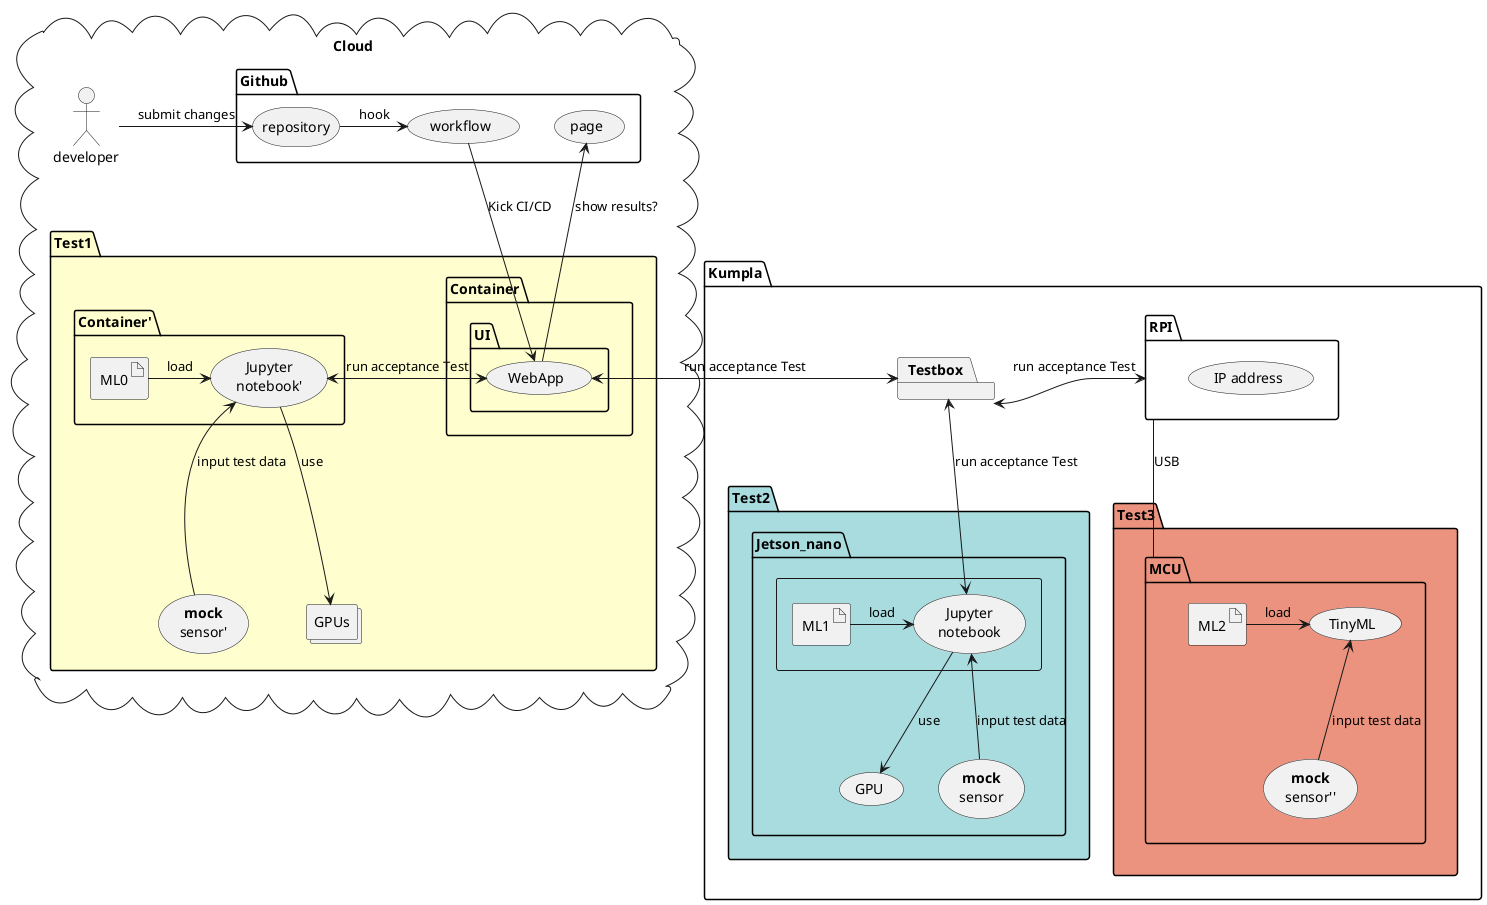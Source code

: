 @startuml

'title "Test 3 environments at once with mock sensor"

cloud Cloud {
	package Github {
		storage repository
		(page)
		repository -> (workflow): hook
	}
	package Test1 #fefece {
	package Container {
		package UI {
			(workflow) -down-> (WebApp) : Kick CI/CD
			WebApp -> page : show results?
		}
	}
	package Container' {
		artifact ML0
		(Jupyter\nnotebook')
	}
	(**mock**\nsensor')
	collections "GPUs"
	}
ML0 -right-> (Jupyter\nnotebook') : load
WebApp <-> (Jupyter\nnotebook') :  run acceptance Test
(Jupyter\nnotebook') -down-> GPUs : use
(Jupyter\nnotebook') <-down- (**mock**\nsensor') : input test data
developer -> repository : submit changes
}

package Kumpla {
package Testbox

WebApp <-right->  Testbox : run acceptance Test
Testbox <-> RPI : run acceptance Test

package Test2 #A9DCDF {
package Jetson_nano {
	rectangle {
		  artifact ML1
		  (Jupyter\nnotebook)
	}

ML1 -right-> (Jupyter\nnotebook) : load
Testbox <-down-> (Jupyter\nnotebook) : run acceptance Test
(Jupyter\nnotebook) -down-> (GPU) : use
(Jupyter\nnotebook) <-down- (**mock**\nsensor) : input test data
}
}

package Test3 #EB937F {
package RPI {
	(IP address)
}

package MCU {
        artifact ML2
	ML2 -> (TinyML) : load
	(TinyML) <-down- (**mock**\nsensor'') : input test data 
}

RPI -down- MCU : USB
}
}
@enduml